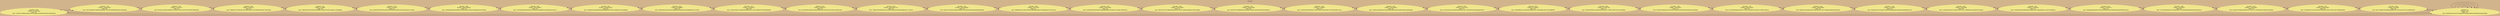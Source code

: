 digraph G {

rankdir=LR; 
 node[shape=egg,style=filled,color=khaki,fontname="Century Gothic"]; graph [bgcolor = "tan", fontname = "Century Gothic"];
labelloc = "t;"label = "Usuarios";
x8254[dir=both label = "Monedas = 8254\nNombre = Kristine466\nEdad = 48\n Pwd = 472655c7cbf5fbae1885c8cf5ce1546065ececfb46b74304e067a19862bf2e0f"]x8254-> x9195
x8254-> x0
x9195[dir=both label = "Monedas = 9195\nNombre = Gregory5553\nEdad = 60\n Pwd = 5627a7a8833f5e1d960bb4a6a920677ced31f639dd6f26ded940491ba0b3f8c0"]x9195[dir=both label = "Monedas = 9195\nNombre = Gregory5553\nEdad = 60\n Pwd = 5627a7a8833f5e1d960bb4a6a920677ced31f639dd6f26ded940491ba0b3f8c0"]x9195-> x7705
x9195-> x8254
x7705[dir=both label = "Monedas = 7705\nNombre = Lilian6779\nEdad = 24\n Pwd = f65764cb12605052fda9db41d1652e6c7056ca7cb794427e8790d3c4d8696598"]x7705[dir=both label = "Monedas = 7705\nNombre = Lilian6779\nEdad = 24\n Pwd = f65764cb12605052fda9db41d1652e6c7056ca7cb794427e8790d3c4d8696598"]x7705-> x6397
x7705-> x9195
x6397[dir=both label = "Monedas = 6397\nNombre = Salas3251\nEdad = 57\n Pwd = 6d3d26f74c14cdd444619a54748079d5b91021b18d93874bbcd0517f3df12b85"]x6397[dir=both label = "Monedas = 6397\nNombre = Salas3251\nEdad = 57\n Pwd = 6d3d26f74c14cdd444619a54748079d5b91021b18d93874bbcd0517f3df12b85"]x6397-> x539
x6397-> x7705
x539[dir=both label = "Monedas = 539\nNombre = Carol872\nEdad = 34\n Pwd = cdd5019feefc9a734558c4f04dd5801344929c2740921ad50de141f336bf6566"]x539[dir=both label = "Monedas = 539\nNombre = Carol872\nEdad = 34\n Pwd = cdd5019feefc9a734558c4f04dd5801344929c2740921ad50de141f336bf6566"]x539-> x4259
x539-> x6397
x4259[dir=both label = "Monedas = 4259\nNombre = Joan5187\nEdad = 22\n Pwd = 60d9329f7c65b3e5e32b5d63b35549f03d2280b910e76a756b494cec11a24293"]x4259[dir=both label = "Monedas = 4259\nNombre = Joan5187\nEdad = 22\n Pwd = 60d9329f7c65b3e5e32b5d63b35549f03d2280b910e76a756b494cec11a24293"]x4259-> x3882
x4259-> x539
x3882[dir=both label = "Monedas = 3882\nNombre = Rosemary8594\nEdad = 25\n Pwd = c696d6a440af5de3640f6691f6c5ba2d096cec908e47daab4b5b4256c18c990b"]x3882[dir=both label = "Monedas = 3882\nNombre = Rosemary8594\nEdad = 25\n Pwd = c696d6a440af5de3640f6691f6c5ba2d096cec908e47daab4b5b4256c18c990b"]x3882-> x7465
x3882-> x4259
x7465[dir=both label = "Monedas = 7465\nNombre = Michael8699\nEdad = 44\n Pwd = b7b18fa1f8ef56fe6a493d7931b32aff634deaa5888762ca5858e439475e2151"]x7465[dir=both label = "Monedas = 7465\nNombre = Michael8699\nEdad = 44\n Pwd = b7b18fa1f8ef56fe6a493d7931b32aff634deaa5888762ca5858e439475e2151"]x7465-> x3855
x7465-> x3882
x3855[dir=both label = "Monedas = 3855\nNombre = Singleton1087\nEdad = 32\n Pwd = e6dbffae5f7abdb308884d48cb92b68bbf4c583370c24838041a81ccbbabd4af"]x3855[dir=both label = "Monedas = 3855\nNombre = Singleton1087\nEdad = 32\n Pwd = e6dbffae5f7abdb308884d48cb92b68bbf4c583370c24838041a81ccbbabd4af"]x3855-> x3823
x3855-> x7465
x3823[dir=both label = "Monedas = 3823\nNombre = Wood9988\nEdad = 53\n Pwd = 05559acb8c0162d5e764ee58880f3aac49fd8364ee9d25a8adba045c17427b22"]x3823[dir=both label = "Monedas = 3823\nNombre = Wood9988\nEdad = 53\n Pwd = 05559acb8c0162d5e764ee58880f3aac49fd8364ee9d25a8adba045c17427b22"]x3823-> x4441
x3823-> x3855
x4441[dir=both label = "Monedas = 4441\nNombre = Mindy9278\nEdad = 60\n Pwd = 9128b1503824132af3984366860cc65e221c2b273b08637d2294fc00ffd96d97"]x4441[dir=both label = "Monedas = 4441\nNombre = Mindy9278\nEdad = 60\n Pwd = 9128b1503824132af3984366860cc65e221c2b273b08637d2294fc00ffd96d97"]x4441-> x9522
x4441-> x3823
x9522[dir=both label = "Monedas = 9522\nNombre = Shelby1151\nEdad = 19\n Pwd = d41b0438e7ed050282bcda33fbf33f84bcc59c9eb7935257b63ccc0a0e7bca8f"]x9522[dir=both label = "Monedas = 9522\nNombre = Shelby1151\nEdad = 19\n Pwd = d41b0438e7ed050282bcda33fbf33f84bcc59c9eb7935257b63ccc0a0e7bca8f"]x9522-> x6304
x9522-> x4441
x6304[dir=both label = "Monedas = 6304\nNombre = Matthews41100\nEdad = 26\n Pwd = 1ab6be72f034f9548423279cbd529e5d4f628c4496bc82fa8b02a77c11d6e7f5"]x6304[dir=both label = "Monedas = 6304\nNombre = Matthews41100\nEdad = 26\n Pwd = 1ab6be72f034f9548423279cbd529e5d4f628c4496bc82fa8b02a77c11d6e7f5"]x6304-> x4421
x6304-> x9522
x4421[dir=both label = "Monedas = 4421\nNombre = Henrietta8661\nEdad = 24\n Pwd = 0de2e12e47a442290a485463096c4974c3f89530ecde696a50cf8042bf4dcf0e"]x4421[dir=both label = "Monedas = 4421\nNombre = Henrietta8661\nEdad = 24\n Pwd = 0de2e12e47a442290a485463096c4974c3f89530ecde696a50cf8042bf4dcf0e"]x4421-> x9946
x4421-> x6304
x9946[dir=both label = "Monedas = 9946\nNombre = Kerry4754\nEdad = 51\n Pwd = d36f80d4fce32c296ec7838dc57b89fbe6bebd647e7d98cd09e02371025c6796"]x9946[dir=both label = "Monedas = 9946\nNombre = Kerry4754\nEdad = 51\n Pwd = d36f80d4fce32c296ec7838dc57b89fbe6bebd647e7d98cd09e02371025c6796"]x9946-> x6737
x9946-> x4421
x6737[dir=both label = "Monedas = 6737\nNombre = Debora7899\nEdad = 40\n Pwd = ee50b286478f79b053a8158aaed98f9fddf079198d8727c91b8da1cda349782d"]x6737[dir=both label = "Monedas = 6737\nNombre = Debora7899\nEdad = 40\n Pwd = ee50b286478f79b053a8158aaed98f9fddf079198d8727c91b8da1cda349782d"]x6737-> x9196
x6737-> x9946
x9196[dir=both label = "Monedas = 9196\nNombre = Harriett2599\nEdad = 34\n Pwd = d44c52728c2721d00399be4883c796c1320e41a368e4aa6babdc77699130db38"]x9196[dir=both label = "Monedas = 9196\nNombre = Harriett2599\nEdad = 34\n Pwd = d44c52728c2721d00399be4883c796c1320e41a368e4aa6babdc77699130db38"]x9196-> x9153
x9196-> x6737
x9153[dir=both label = "Monedas = 9153\nNombre = Morgan2695\nEdad = 23\n Pwd = 98a16fb7103abf8984065ca34dce6205fabb5c4e4beacf0ff2c80f7830dd4c53"]x9153[dir=both label = "Monedas = 9153\nNombre = Morgan2695\nEdad = 23\n Pwd = 98a16fb7103abf8984065ca34dce6205fabb5c4e4beacf0ff2c80f7830dd4c53"]x9153-> x1669
x9153-> x9196
x1669[dir=both label = "Monedas = 1669\nNombre = Lena6979\nEdad = 52\n Pwd = e424d91f9922a0050681523052196b9e754f0d1eb8a141565f2033f9d6714631"]x1669[dir=both label = "Monedas = 1669\nNombre = Lena6979\nEdad = 52\n Pwd = e424d91f9922a0050681523052196b9e754f0d1eb8a141565f2033f9d6714631"]x1669-> x4255
x1669-> x9153
x4255[dir=both label = "Monedas = 4255\nNombre = Tanisha6978\nEdad = 20\n Pwd = 2bd54c2fcd0c48083275faa36620a58f82ae08c699c9dd5f1d681be9e040fd4d"]x4255[dir=both label = "Monedas = 4255\nNombre = Tanisha6978\nEdad = 20\n Pwd = 2bd54c2fcd0c48083275faa36620a58f82ae08c699c9dd5f1d681be9e040fd4d"]x4255-> x6543
x4255-> x1669
x6543[dir=both label = "Monedas = 6543\nNombre = Francis7792\nEdad = 57\n Pwd = ee919438162a14f248054d5fb82e6c4c4bc1a7f70899918e9536a20de64a787f"]x6543[dir=both label = "Monedas = 6543\nNombre = Francis7792\nEdad = 57\n Pwd = ee919438162a14f248054d5fb82e6c4c4bc1a7f70899918e9536a20de64a787f"]x6543-> x9964
x6543-> x4255
x9964[dir=both label = "Monedas = 9964\nNombre = Knox8788\nEdad = 44\n Pwd = 393909d845c7c5cc6e855efb786aa37f9e727382398bcc4f341cde744d80ff66"]x9964[dir=both label = "Monedas = 9964\nNombre = Knox8788\nEdad = 44\n Pwd = 393909d845c7c5cc6e855efb786aa37f9e727382398bcc4f341cde744d80ff66"]x9964-> x8054
x9964-> x6543
x8054[dir=both label = "Monedas = 8054\nNombre = Conner1583\nEdad = 31\n Pwd = 389720fb79f99ce51096ad703025c266817c1b9f01379f2515a521e4ea5bf35c"]x8054[dir=both label = "Monedas = 8054\nNombre = Conner1583\nEdad = 31\n Pwd = 389720fb79f99ce51096ad703025c266817c1b9f01379f2515a521e4ea5bf35c"]x8054-> x1836
x8054-> x9964
x1836[dir=both label = "Monedas = 1836\nNombre = Alvarez4391\nEdad = 10\n Pwd = f47dd761d9ba562e0b19754d9417a68d587b7bf064c6907668b2aa34e4c38e68"]x1836[dir=both label = "Monedas = 1836\nNombre = Alvarez4391\nEdad = 10\n Pwd = f47dd761d9ba562e0b19754d9417a68d587b7bf064c6907668b2aa34e4c38e68"]x1836-> x7773
x1836-> x8054
x7773[dir=both label = "Monedas = 7773\nNombre = Rowena5264\nEdad = 39\n Pwd = fdc72bdea36aae9aed2f5791272a74275d30676e1d3025c31cef3ffe1366c2a2"]x7773[dir=both label = "Monedas = 7773\nNombre = Rowena5264\nEdad = 39\n Pwd = fdc72bdea36aae9aed2f5791272a74275d30676e1d3025c31cef3ffe1366c2a2"]x7773-> x7662
x7773-> x1836
x7662[dir=both label = "Monedas = 7662\nNombre = Wallace8960\nEdad = 15\n Pwd = f083edc51b64438b7b22f7d44616d928513e3c775b8e6a4f568c0f4aacb96140"]x7662[dir=both label = "Monedas = 7662\nNombre = Wallace8960\nEdad = 15\n Pwd = f083edc51b64438b7b22f7d44616d928513e3c775b8e6a4f568c0f4aacb96140"]x7662-> x7248
x7662-> x7773
x7248[dir=both label = "Monedas = 7248\nNombre = Lacey4551\nEdad = 10\n Pwd = fa394cb52c9e1b24258e152df6f7a49bd9d5e86e810da8c007d589bab4d4773b"]x7248[dir=both label = "Monedas = 7248\nNombre = Lacey4551\nEdad = 10\n Pwd = fa394cb52c9e1b24258e152df6f7a49bd9d5e86e810da8c007d589bab4d4773b"]x7248-> x6109
x7248-> x7662
x6109[dir=both label = "Monedas = 6109\nNombre = Angie5589\nEdad = 42\n Pwd = ce0e9582230e331478ce037e3d141fe7c11af84f06ac57485cc89d277b52d92f"]x6109[dir=both label = "Monedas = 6109\nNombre = Angie5589\nEdad = 42\n Pwd = ce0e9582230e331478ce037e3d141fe7c11af84f06ac57485cc89d277b52d92f"]x6109-> x3811
x6109-> x7248
x3811[dir=both label = "Monedas = 3811\nNombre = Luella8576\nEdad = 14\n Pwd = 376e654e3f9a72588b383d67a30b3b5235f13ba09dda82c313c5e3155d49dc49"]x3811[dir=both label = "Monedas = 3811\nNombre = Luella8576\nEdad = 14\n Pwd = 376e654e3f9a72588b383d67a30b3b5235f13ba09dda82c313c5e3155d49dc49"]x3811-> x9517
x3811-> x6109
x9517[dir=both label = "Monedas = 9517\nNombre = Frank5793\nEdad = 10\n Pwd = a00eedbb4a6d443474b7543620e949b9564e345d0d8e7b400b25f664003763cd"]x9517[dir=both label = "Monedas = 9517\nNombre = Frank5793\nEdad = 10\n Pwd = a00eedbb4a6d443474b7543620e949b9564e345d0d8e7b400b25f664003763cd"]x9517-> x5320
x9517-> x3811
x5320[dir=both label = "Monedas = 5320\nNombre = Ingrid9763\nEdad = 50\n Pwd = 71bb73e865a65dea1fe1e50de25ba7557c3d45ab928dd36652b70b76e6685742"]x5320[dir=both label = "Monedas = 5320\nNombre = Ingrid9763\nEdad = 50\n Pwd = 71bb73e865a65dea1fe1e50de25ba7557c3d45ab928dd36652b70b76e6685742"]x5320-> x9123
x5320-> x9517
x9123[dir=both label = "Monedas = 9123\nNombre = Lindsay4861\nEdad = 54\n Pwd = 6aa5c3dc75e6fd6c3f83d59332118c5e7c5178cf1f882b927d26d2931d563d40"]x9123[dir=both label = "Monedas = 9123\nNombre = Lindsay4861\nEdad = 54\n Pwd = 6aa5c3dc75e6fd6c3f83d59332118c5e7c5178cf1f882b927d26d2931d563d40"]x9123-> x6771
x9123-> x5320
x6771[dir=both label = "Monedas = 6771\nNombre = Hopkins9664\nEdad = 34\n Pwd = 5e7ad09a014342182d1b38e2140d4eb95c5cae0124d515fcfe77588b2fe8e6d2"]x6771[dir=both label = "Monedas = 6771\nNombre = Hopkins9664\nEdad = 34\n Pwd = 5e7ad09a014342182d1b38e2140d4eb95c5cae0124d515fcfe77588b2fe8e6d2"]x6771-> x4339
x6771-> x9123
x4339[dir=both label = "Monedas = 4339\nNombre = Kate3080\nEdad = 38\n Pwd = 8f31ac1faf0b81f502bf00bda6d0b65a2f1ef18a3e37e47757c2cd0f5d0d0250"]x4339[dir=both label = "Monedas = 4339\nNombre = Kate3080\nEdad = 38\n Pwd = 8f31ac1faf0b81f502bf00bda6d0b65a2f1ef18a3e37e47757c2cd0f5d0d0250"]x4339-> x0
x4339-> x6771
x0[dir=both label = "Monedas = 0\nNombre = josue\nEdad = 21\n Pwd = aac09534114879f13117bfd3e5a85bd0443ec7f776e737258de48f449788c4f1"]x0[dir=both label = "Monedas = 0\nNombre = josue\nEdad = 21\n Pwd = aac09534114879f13117bfd3e5a85bd0443ec7f776e737258de48f449788c4f1"]x0-> x0
x0-> x4339
x0[dir=both label = "Monedas = 0\nNombre = dan\nEdad = 23\n Pwd = ec4f2dbb3b140095550c9afbbb69b5d6fd9e814b9da82fad0b34e9fcbe56f1cb"]x0[dir=both label = "Monedas = 0\nNombre = dan\nEdad = 23\n Pwd = ec4f2dbb3b140095550c9afbbb69b5d6fd9e814b9da82fad0b34e9fcbe56f1cb"]x0-> x0
x0-> x0
x0[dir=both label = "Monedas = 0\nNombre = mike\nEdad = 43\n Pwd = 64b4d0f47c93ce23d157e68a58767356283dc9b63c459d45d0e0e39b3a64b9b9"]x0-> x8254
x0-> x0
}

